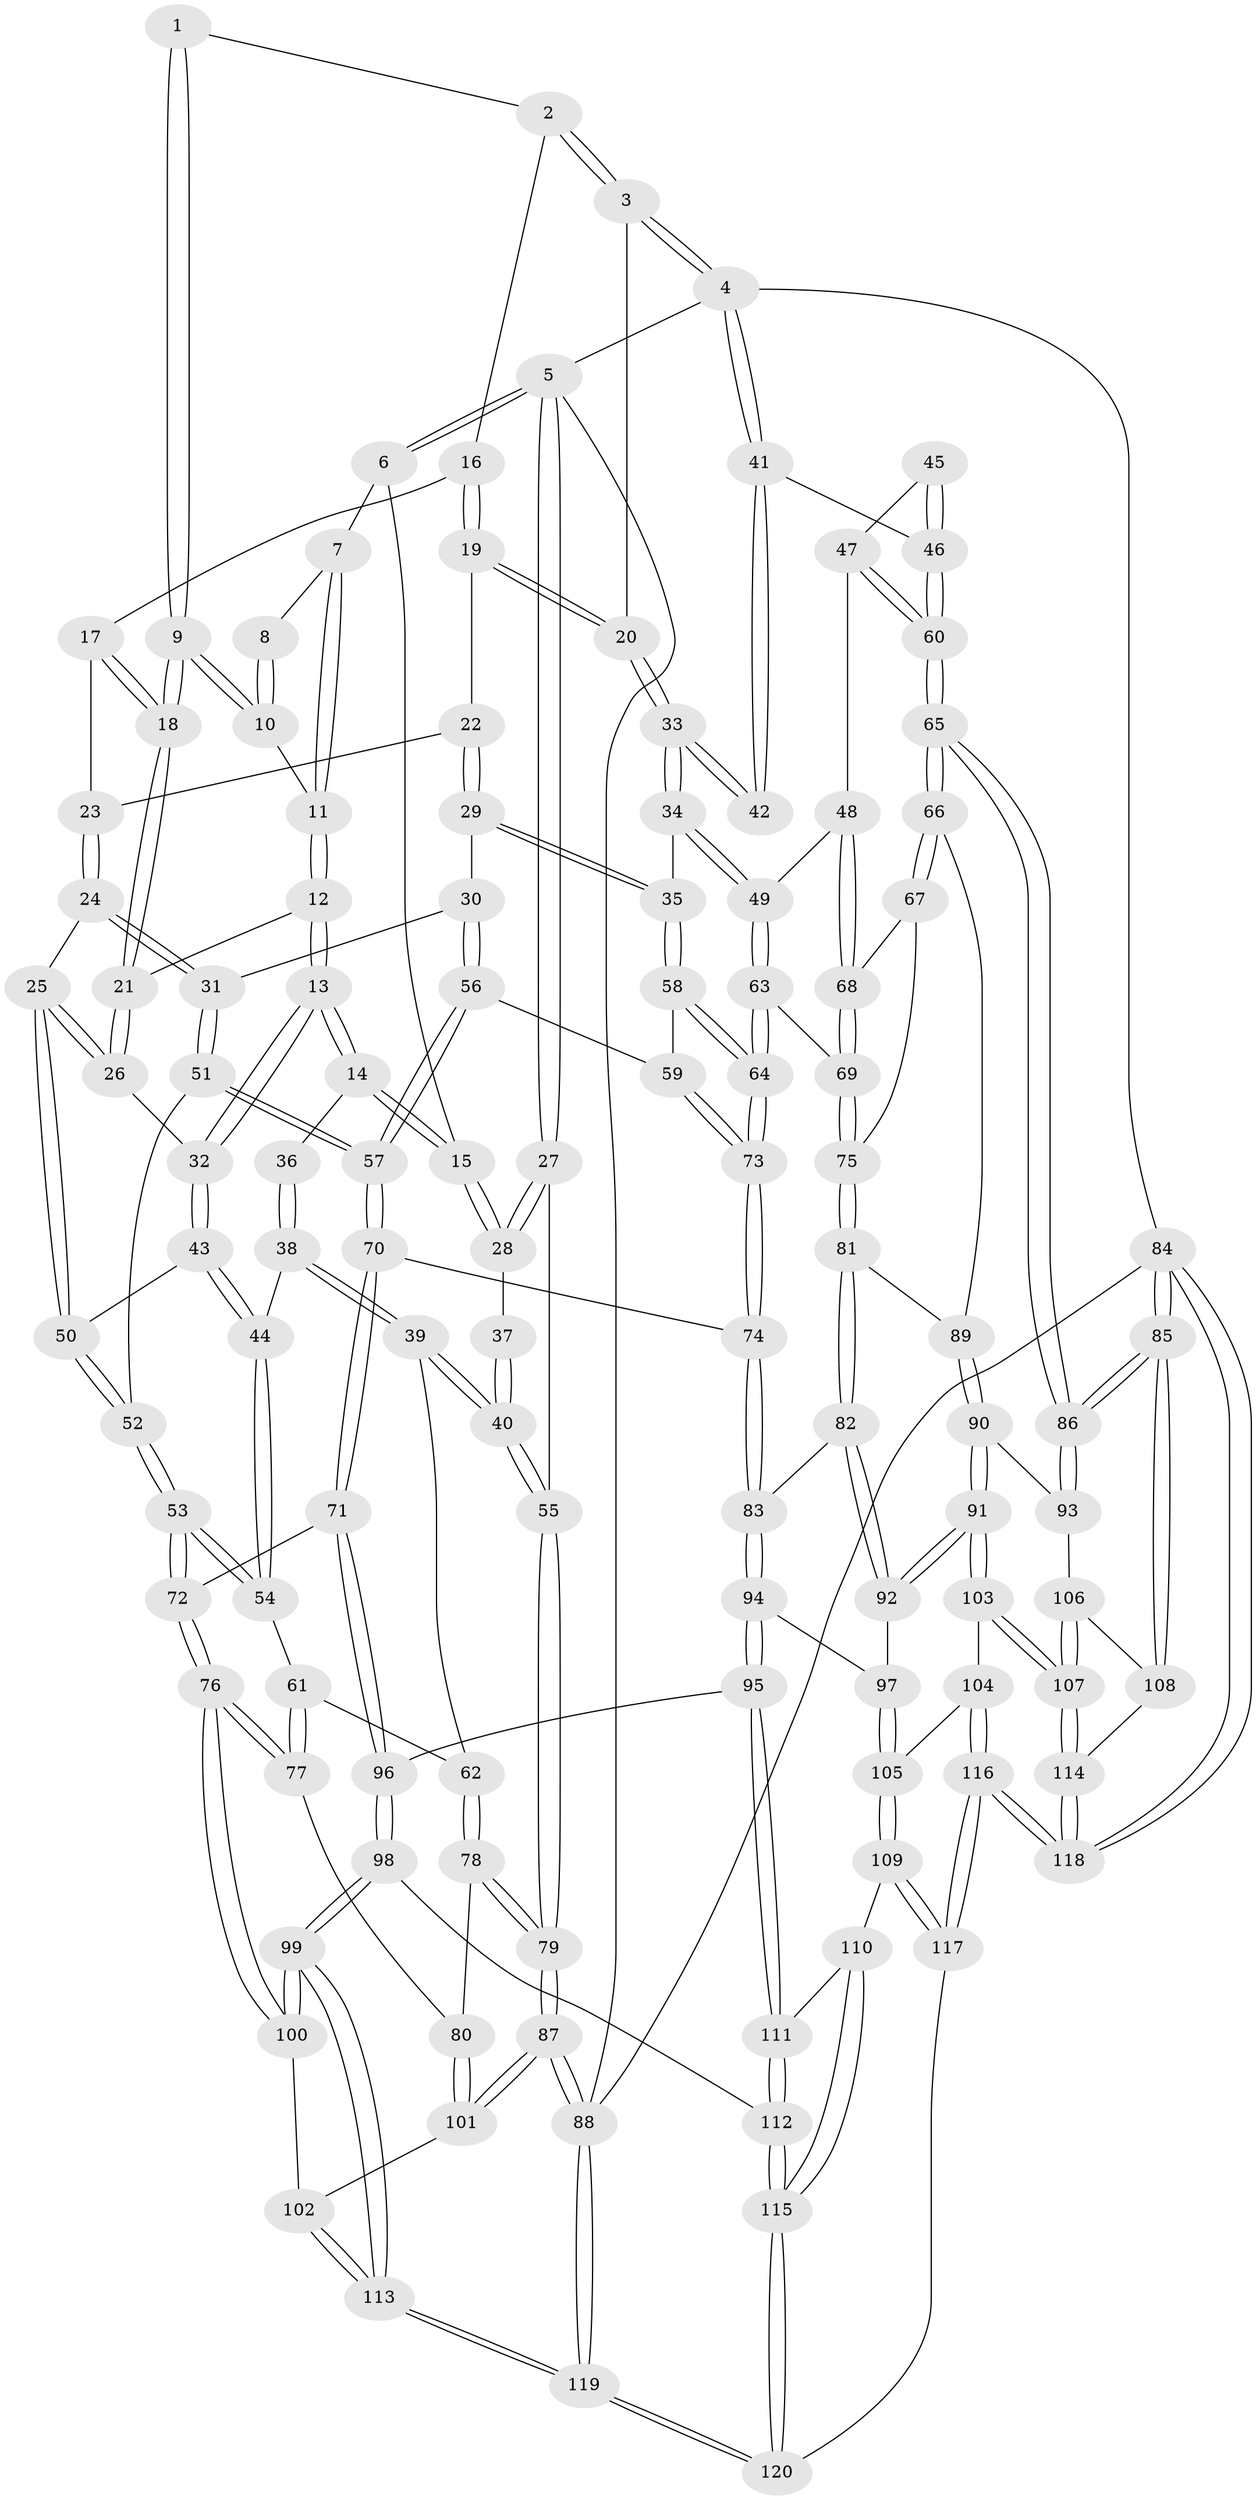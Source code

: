 // Generated by graph-tools (version 1.1) at 2025/38/03/09/25 02:38:24]
// undirected, 120 vertices, 297 edges
graph export_dot {
graph [start="1"]
  node [color=gray90,style=filled];
  1 [pos="+0.4382719408031854+0"];
  2 [pos="+0.6213694856515525+0"];
  3 [pos="+1+0"];
  4 [pos="+1+0"];
  5 [pos="+0+0"];
  6 [pos="+0.1514772039927686+0"];
  7 [pos="+0.23532256955816747+0"];
  8 [pos="+0.24234499582094146+0"];
  9 [pos="+0.426046992766159+0.1253556485622492"];
  10 [pos="+0.3527897512473126+0.08790082742705875"];
  11 [pos="+0.27458086515723756+0.0831711261652869"];
  12 [pos="+0.22857367114347127+0.20156916804409675"];
  13 [pos="+0.20501630325653988+0.2175481860806611"];
  14 [pos="+0.1779538697759503+0.20786339521424113"];
  15 [pos="+0.145666577210126+0.16166265631913737"];
  16 [pos="+0.6378070862759896+0"];
  17 [pos="+0.5533999078034529+0.12159643688483557"];
  18 [pos="+0.43273317739206335+0.14577127111842536"];
  19 [pos="+0.7840902761299708+0.17837126083727048"];
  20 [pos="+0.7948845758509051+0.18145389144222349"];
  21 [pos="+0.42021971512505446+0.1745691340972329"];
  22 [pos="+0.6600383513122351+0.22603287133329866"];
  23 [pos="+0.5868386379682022+0.16977216516670823"];
  24 [pos="+0.46729026117566547+0.30257773726791487"];
  25 [pos="+0.4661708395048436+0.3014753052581443"];
  26 [pos="+0.4528457950274559+0.2804276825351542"];
  27 [pos="+0+0"];
  28 [pos="+0+0"];
  29 [pos="+0.5911832685209202+0.3476822057809355"];
  30 [pos="+0.5259560777830079+0.3487868751538907"];
  31 [pos="+0.48703955812304267+0.33001957057160547"];
  32 [pos="+0.2330473986936262+0.2974344534553427"];
  33 [pos="+0.8404520167675872+0.23710431267995655"];
  34 [pos="+0.7379361432535062+0.429215107083634"];
  35 [pos="+0.6402545432927188+0.39400481979470237"];
  36 [pos="+0.11822980997823572+0.24437725509101835"];
  37 [pos="+0.08850137615565791+0.2586405090793872"];
  38 [pos="+0.1063696952877504+0.44223495504167515"];
  39 [pos="+0+0.4620790101778265"];
  40 [pos="+0+0.4447628145770576"];
  41 [pos="+1+0"];
  42 [pos="+0.8467349277442243+0.2392573317763944"];
  43 [pos="+0.2344991709460032+0.31326850682026847"];
  44 [pos="+0.13321147149993784+0.44086022370002165"];
  45 [pos="+0.8576847596871614+0.24469585595278132"];
  46 [pos="+1+0.23438570022120717"];
  47 [pos="+0.9324888637905927+0.4066817825546127"];
  48 [pos="+0.8353128429788581+0.4709458526179063"];
  49 [pos="+0.7431113354029958+0.43899173390986224"];
  50 [pos="+0.28882927000106134+0.3689094678116646"];
  51 [pos="+0.36441796163027357+0.456599069620864"];
  52 [pos="+0.33337953724623254+0.46553617176985573"];
  53 [pos="+0.2957716094723432+0.5318906272574114"];
  54 [pos="+0.24059792041456785+0.5364426239315025"];
  55 [pos="+0+0.4448055163213183"];
  56 [pos="+0.5012171487193704+0.5067931040645597"];
  57 [pos="+0.4909040084178586+0.5167173553671782"];
  58 [pos="+0.5923708288041007+0.5081036881239374"];
  59 [pos="+0.5081489926952869+0.5073725105119142"];
  60 [pos="+1+0.5033849104070887"];
  61 [pos="+0.21980527488152496+0.5616564110591515"];
  62 [pos="+0.05570105519503753+0.5735432046520031"];
  63 [pos="+0.7293268605168646+0.48654092503953633"];
  64 [pos="+0.6583282552690777+0.6132893090987377"];
  65 [pos="+1+0.5706444426410247"];
  66 [pos="+1+0.5742974263271496"];
  67 [pos="+0.9689499367014728+0.5598466959270271"];
  68 [pos="+0.8628884210562402+0.5308628908742753"];
  69 [pos="+0.8197643176730187+0.6104553500346526"];
  70 [pos="+0.47730892799795205+0.5895715900823115"];
  71 [pos="+0.38752830344808825+0.6608778027926918"];
  72 [pos="+0.3856933774896902+0.6599247921313505"];
  73 [pos="+0.6560566583480696+0.6368558259499061"];
  74 [pos="+0.6554088878974268+0.6484304358607624"];
  75 [pos="+0.8119923072837594+0.6476895837869016"];
  76 [pos="+0.18068085446959495+0.7367437952813592"];
  77 [pos="+0.15122921131914932+0.7154922404663239"];
  78 [pos="+0.08842007260091532+0.6555489302641253"];
  79 [pos="+0+0.7385647205221623"];
  80 [pos="+0.14842358791785729+0.7152550178841699"];
  81 [pos="+0.8048564998554448+0.6697985050053643"];
  82 [pos="+0.7886941883110419+0.6730617248664721"];
  83 [pos="+0.6564662533877808+0.6511280678629136"];
  84 [pos="+1+1"];
  85 [pos="+1+0.9629248367371034"];
  86 [pos="+1+0.6947485490428564"];
  87 [pos="+0+0.8788128098515948"];
  88 [pos="+0+1"];
  89 [pos="+0.819082974857774+0.6774772634955121"];
  90 [pos="+0.8884595135887541+0.7482284108555038"];
  91 [pos="+0.7838473286650463+0.8413375120174973"];
  92 [pos="+0.7603370711145165+0.8157594712582775"];
  93 [pos="+0.9398087372093092+0.771885628607287"];
  94 [pos="+0.6012009197038104+0.7660490102233094"];
  95 [pos="+0.5781892807903587+0.7828253613212705"];
  96 [pos="+0.43617299664107756+0.775148624692411"];
  97 [pos="+0.6777467058585888+0.8059118770672019"];
  98 [pos="+0.3843620674296327+0.8555160717748397"];
  99 [pos="+0.3023026268622186+0.8992125391013664"];
  100 [pos="+0.20434742426719488+0.7929224666080975"];
  101 [pos="+0+0.8434905972664777"];
  102 [pos="+0.09545812539223411+0.9027883077165727"];
  103 [pos="+0.7990630468694891+0.9002902074730746"];
  104 [pos="+0.7845894661713197+0.9112765318869886"];
  105 [pos="+0.7168085789543606+0.9261260914992837"];
  106 [pos="+0.9218244702187192+0.821789279436425"];
  107 [pos="+0.862116244053792+0.9121107267578342"];
  108 [pos="+0.9938171117018606+0.930328831823824"];
  109 [pos="+0.6858234124147665+0.9464254696009972"];
  110 [pos="+0.6070745376356237+0.9147816786352749"];
  111 [pos="+0.5929572312497907+0.8951499271491128"];
  112 [pos="+0.4789726270906176+0.9569721935953356"];
  113 [pos="+0.23127718200183373+1"];
  114 [pos="+0.8919343196329381+0.9521940664753707"];
  115 [pos="+0.5118230931886287+1"];
  116 [pos="+0.7756645527985471+1"];
  117 [pos="+0.700072580343168+1"];
  118 [pos="+0.8982801633019152+1"];
  119 [pos="+0.21975523684643497+1"];
  120 [pos="+0.5112356573457083+1"];
  1 -- 2;
  1 -- 9;
  1 -- 9;
  2 -- 3;
  2 -- 3;
  2 -- 16;
  3 -- 4;
  3 -- 4;
  3 -- 20;
  4 -- 5;
  4 -- 41;
  4 -- 41;
  4 -- 84;
  5 -- 6;
  5 -- 6;
  5 -- 27;
  5 -- 27;
  5 -- 88;
  6 -- 7;
  6 -- 15;
  7 -- 8;
  7 -- 11;
  7 -- 11;
  8 -- 10;
  8 -- 10;
  9 -- 10;
  9 -- 10;
  9 -- 18;
  9 -- 18;
  10 -- 11;
  11 -- 12;
  11 -- 12;
  12 -- 13;
  12 -- 13;
  12 -- 21;
  13 -- 14;
  13 -- 14;
  13 -- 32;
  13 -- 32;
  14 -- 15;
  14 -- 15;
  14 -- 36;
  15 -- 28;
  15 -- 28;
  16 -- 17;
  16 -- 19;
  16 -- 19;
  17 -- 18;
  17 -- 18;
  17 -- 23;
  18 -- 21;
  18 -- 21;
  19 -- 20;
  19 -- 20;
  19 -- 22;
  20 -- 33;
  20 -- 33;
  21 -- 26;
  21 -- 26;
  22 -- 23;
  22 -- 29;
  22 -- 29;
  23 -- 24;
  23 -- 24;
  24 -- 25;
  24 -- 31;
  24 -- 31;
  25 -- 26;
  25 -- 26;
  25 -- 50;
  25 -- 50;
  26 -- 32;
  27 -- 28;
  27 -- 28;
  27 -- 55;
  28 -- 37;
  29 -- 30;
  29 -- 35;
  29 -- 35;
  30 -- 31;
  30 -- 56;
  30 -- 56;
  31 -- 51;
  31 -- 51;
  32 -- 43;
  32 -- 43;
  33 -- 34;
  33 -- 34;
  33 -- 42;
  33 -- 42;
  34 -- 35;
  34 -- 49;
  34 -- 49;
  35 -- 58;
  35 -- 58;
  36 -- 38;
  36 -- 38;
  37 -- 40;
  37 -- 40;
  38 -- 39;
  38 -- 39;
  38 -- 44;
  39 -- 40;
  39 -- 40;
  39 -- 62;
  40 -- 55;
  40 -- 55;
  41 -- 42;
  41 -- 42;
  41 -- 46;
  43 -- 44;
  43 -- 44;
  43 -- 50;
  44 -- 54;
  44 -- 54;
  45 -- 46;
  45 -- 46;
  45 -- 47;
  46 -- 60;
  46 -- 60;
  47 -- 48;
  47 -- 60;
  47 -- 60;
  48 -- 49;
  48 -- 68;
  48 -- 68;
  49 -- 63;
  49 -- 63;
  50 -- 52;
  50 -- 52;
  51 -- 52;
  51 -- 57;
  51 -- 57;
  52 -- 53;
  52 -- 53;
  53 -- 54;
  53 -- 54;
  53 -- 72;
  53 -- 72;
  54 -- 61;
  55 -- 79;
  55 -- 79;
  56 -- 57;
  56 -- 57;
  56 -- 59;
  57 -- 70;
  57 -- 70;
  58 -- 59;
  58 -- 64;
  58 -- 64;
  59 -- 73;
  59 -- 73;
  60 -- 65;
  60 -- 65;
  61 -- 62;
  61 -- 77;
  61 -- 77;
  62 -- 78;
  62 -- 78;
  63 -- 64;
  63 -- 64;
  63 -- 69;
  64 -- 73;
  64 -- 73;
  65 -- 66;
  65 -- 66;
  65 -- 86;
  65 -- 86;
  66 -- 67;
  66 -- 67;
  66 -- 89;
  67 -- 68;
  67 -- 75;
  68 -- 69;
  68 -- 69;
  69 -- 75;
  69 -- 75;
  70 -- 71;
  70 -- 71;
  70 -- 74;
  71 -- 72;
  71 -- 96;
  71 -- 96;
  72 -- 76;
  72 -- 76;
  73 -- 74;
  73 -- 74;
  74 -- 83;
  74 -- 83;
  75 -- 81;
  75 -- 81;
  76 -- 77;
  76 -- 77;
  76 -- 100;
  76 -- 100;
  77 -- 80;
  78 -- 79;
  78 -- 79;
  78 -- 80;
  79 -- 87;
  79 -- 87;
  80 -- 101;
  80 -- 101;
  81 -- 82;
  81 -- 82;
  81 -- 89;
  82 -- 83;
  82 -- 92;
  82 -- 92;
  83 -- 94;
  83 -- 94;
  84 -- 85;
  84 -- 85;
  84 -- 118;
  84 -- 118;
  84 -- 88;
  85 -- 86;
  85 -- 86;
  85 -- 108;
  85 -- 108;
  86 -- 93;
  86 -- 93;
  87 -- 88;
  87 -- 88;
  87 -- 101;
  87 -- 101;
  88 -- 119;
  88 -- 119;
  89 -- 90;
  89 -- 90;
  90 -- 91;
  90 -- 91;
  90 -- 93;
  91 -- 92;
  91 -- 92;
  91 -- 103;
  91 -- 103;
  92 -- 97;
  93 -- 106;
  94 -- 95;
  94 -- 95;
  94 -- 97;
  95 -- 96;
  95 -- 111;
  95 -- 111;
  96 -- 98;
  96 -- 98;
  97 -- 105;
  97 -- 105;
  98 -- 99;
  98 -- 99;
  98 -- 112;
  99 -- 100;
  99 -- 100;
  99 -- 113;
  99 -- 113;
  100 -- 102;
  101 -- 102;
  102 -- 113;
  102 -- 113;
  103 -- 104;
  103 -- 107;
  103 -- 107;
  104 -- 105;
  104 -- 116;
  104 -- 116;
  105 -- 109;
  105 -- 109;
  106 -- 107;
  106 -- 107;
  106 -- 108;
  107 -- 114;
  107 -- 114;
  108 -- 114;
  109 -- 110;
  109 -- 117;
  109 -- 117;
  110 -- 111;
  110 -- 115;
  110 -- 115;
  111 -- 112;
  111 -- 112;
  112 -- 115;
  112 -- 115;
  113 -- 119;
  113 -- 119;
  114 -- 118;
  114 -- 118;
  115 -- 120;
  115 -- 120;
  116 -- 117;
  116 -- 117;
  116 -- 118;
  116 -- 118;
  117 -- 120;
  119 -- 120;
  119 -- 120;
}
